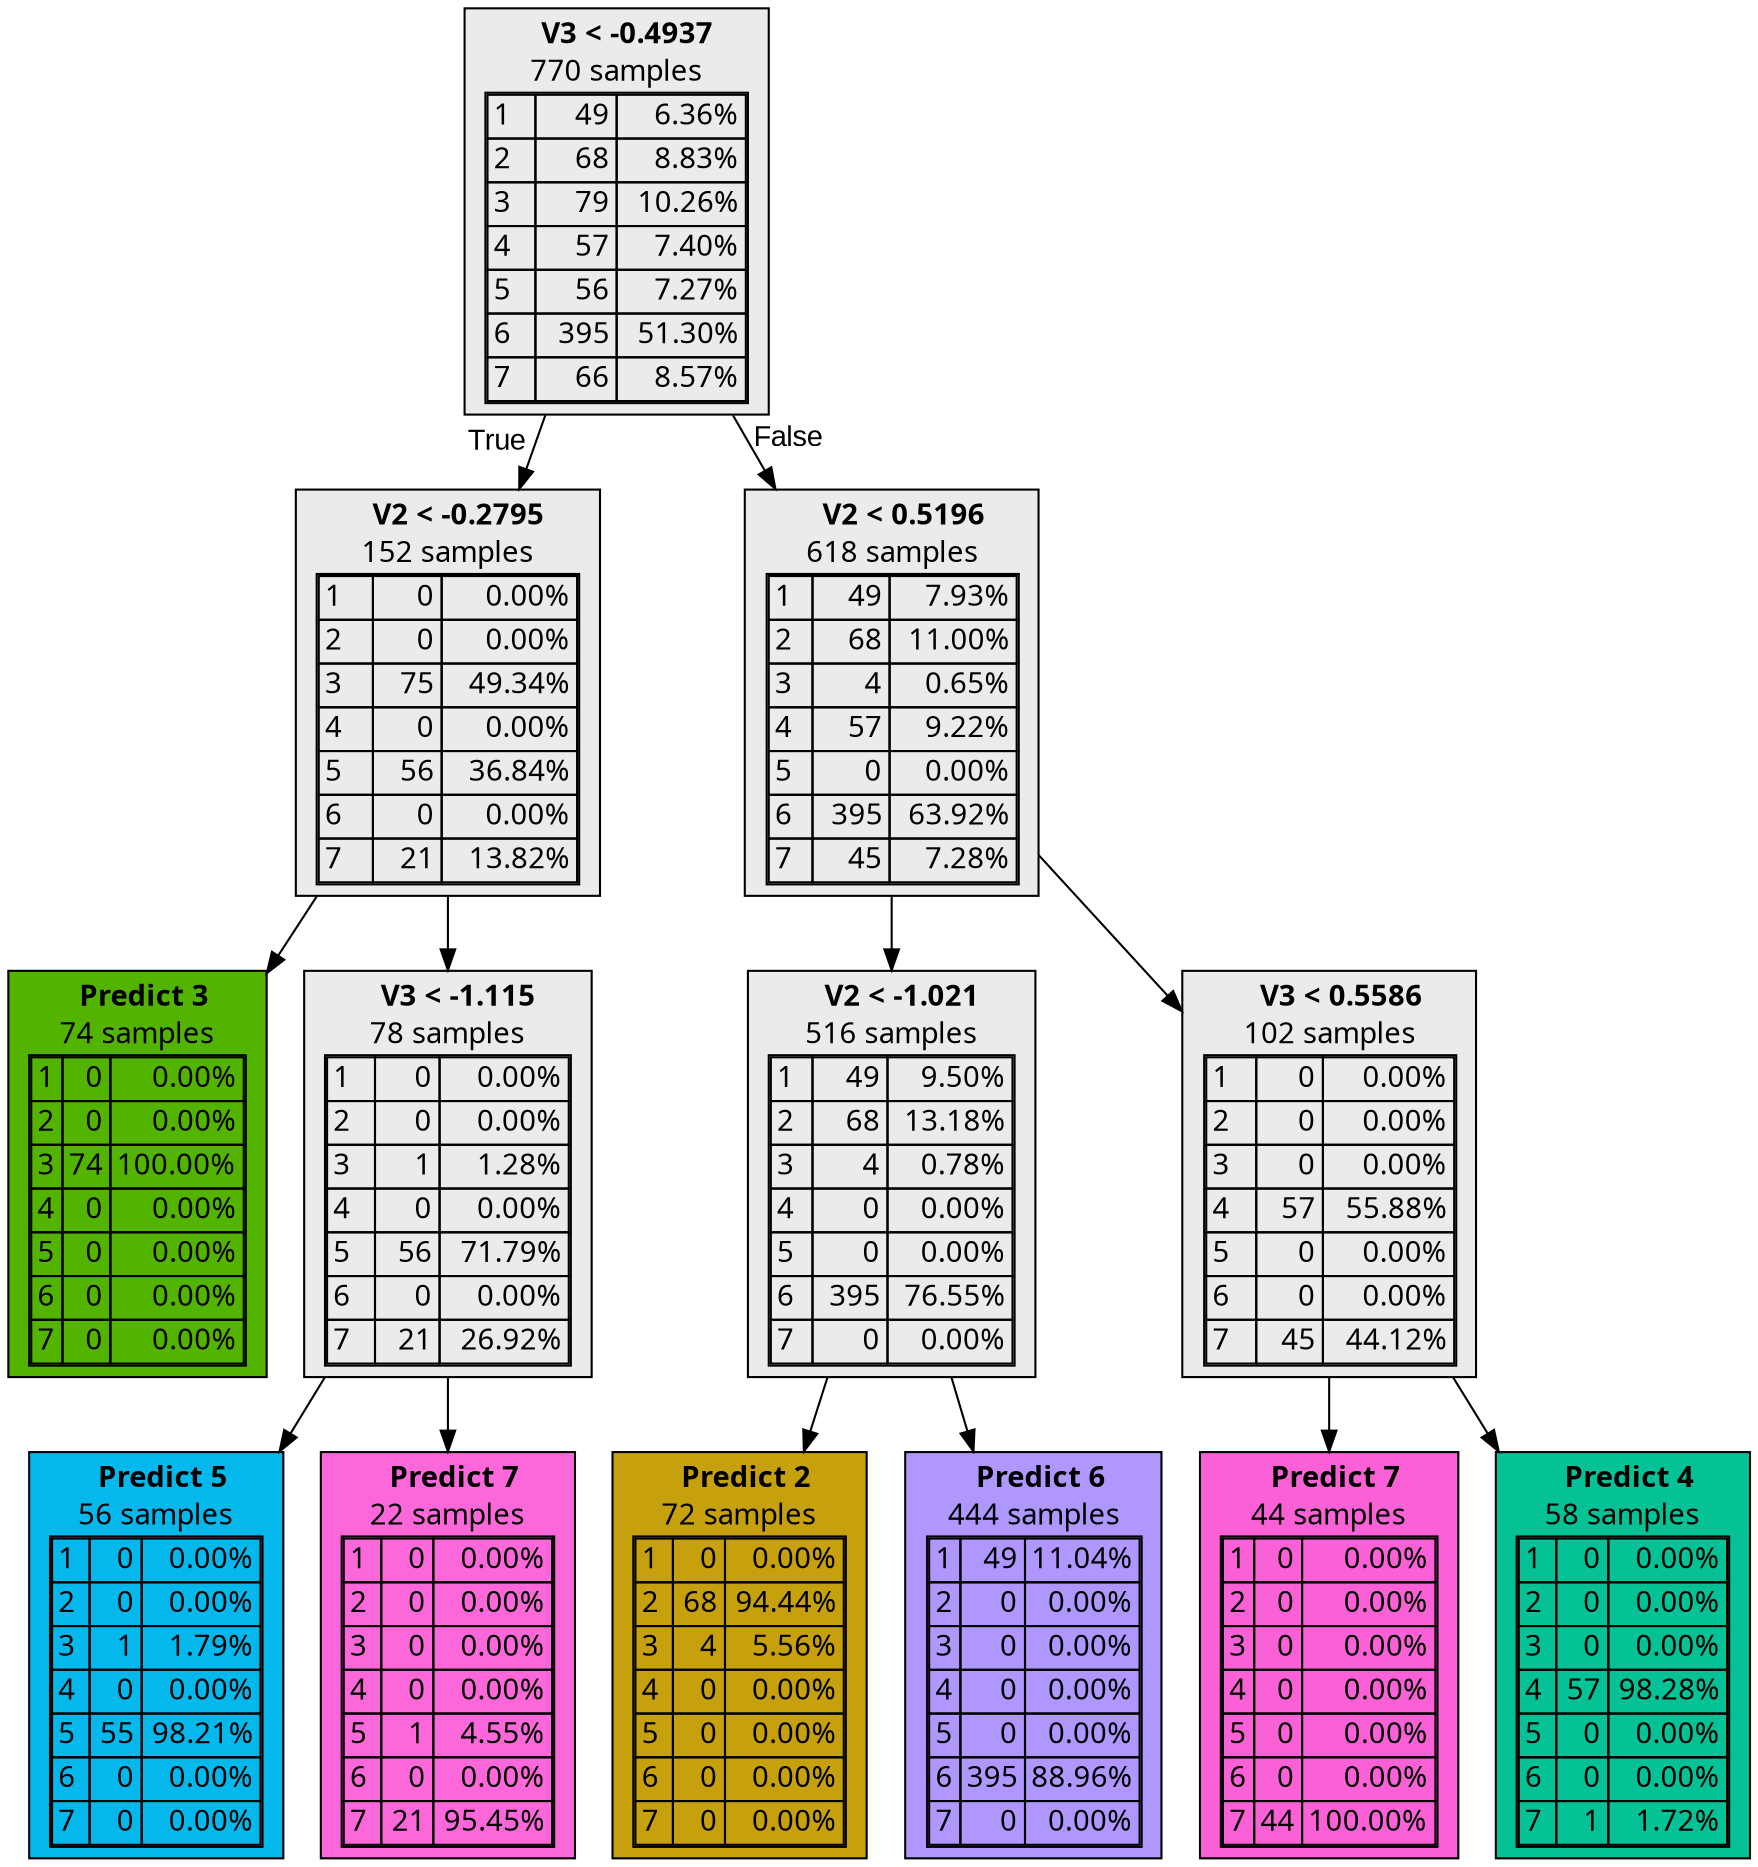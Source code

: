 digraph {
    1 [label=<  <TABLE BORDER="0" CELLPADDING="0">
      <TR>
    <TD>
      <B> V3 &lt; -0.4937</B>
    </TD>
  </TR>

    <TR>
      <TD>770 samples</TD>
    </TR>
    <TR>
  <TD>
    <TABLE CELLSPACING="0">
        <TR >
    <TD ALIGN="LEFT">1</TD>
    <TD ALIGN="RIGHT">49</TD>
    <TD ALIGN="RIGHT">6.36%</TD>
  </TR>
  <TR >
    <TD ALIGN="LEFT">2</TD>
    <TD ALIGN="RIGHT">68</TD>
    <TD ALIGN="RIGHT">8.83%</TD>
  </TR>
  <TR >
    <TD ALIGN="LEFT">3</TD>
    <TD ALIGN="RIGHT">79</TD>
    <TD ALIGN="RIGHT">10.26%</TD>
  </TR>
  <TR >
    <TD ALIGN="LEFT">4</TD>
    <TD ALIGN="RIGHT">57</TD>
    <TD ALIGN="RIGHT">7.40%</TD>
  </TR>
  <TR >
    <TD ALIGN="LEFT">5</TD>
    <TD ALIGN="RIGHT">56</TD>
    <TD ALIGN="RIGHT">7.27%</TD>
  </TR>
  <TR class="highlighted">
    <TD ALIGN="LEFT">6</TD>
    <TD ALIGN="RIGHT">395</TD>
    <TD ALIGN="RIGHT">51.30%</TD>
  </TR>
  <TR >
    <TD ALIGN="LEFT">7</TD>
    <TD ALIGN="RIGHT">66</TD>
    <TD ALIGN="RIGHT">8.57%</TD>
  </TR>

    </TABLE>
  </TD>
</TR>

  </TABLE>
>,fillcolor="#EBEBEB",shape=box,fontname="bold arial",style="filled"];
    1 -> 2 [labeldistance=2.5, labelangle=45, headlabel="True",fontname="arial"];
    1 -> 7 [labeldistance=2.5, labelangle=-45, headlabel="False",fontname="arial"];
    2 [label=<  <TABLE BORDER="0" CELLPADDING="0">
      <TR>
    <TD>
      <B> V2 &lt; -0.2795</B>
    </TD>
  </TR>

    <TR>
      <TD>152 samples</TD>
    </TR>
    <TR>
  <TD>
    <TABLE CELLSPACING="0">
        <TR >
    <TD ALIGN="LEFT">1</TD>
    <TD ALIGN="RIGHT">0</TD>
    <TD ALIGN="RIGHT">0.00%</TD>
  </TR>
  <TR >
    <TD ALIGN="LEFT">2</TD>
    <TD ALIGN="RIGHT">0</TD>
    <TD ALIGN="RIGHT">0.00%</TD>
  </TR>
  <TR class="highlighted">
    <TD ALIGN="LEFT">3</TD>
    <TD ALIGN="RIGHT">75</TD>
    <TD ALIGN="RIGHT">49.34%</TD>
  </TR>
  <TR >
    <TD ALIGN="LEFT">4</TD>
    <TD ALIGN="RIGHT">0</TD>
    <TD ALIGN="RIGHT">0.00%</TD>
  </TR>
  <TR >
    <TD ALIGN="LEFT">5</TD>
    <TD ALIGN="RIGHT">56</TD>
    <TD ALIGN="RIGHT">36.84%</TD>
  </TR>
  <TR >
    <TD ALIGN="LEFT">6</TD>
    <TD ALIGN="RIGHT">0</TD>
    <TD ALIGN="RIGHT">0.00%</TD>
  </TR>
  <TR >
    <TD ALIGN="LEFT">7</TD>
    <TD ALIGN="RIGHT">21</TD>
    <TD ALIGN="RIGHT">13.82%</TD>
  </TR>

    </TABLE>
  </TD>
</TR>

  </TABLE>
>,fillcolor="#EBEBEB",shape=box,fontname="bold arial",style="filled"];
    2 -> 3;
    2 -> 4;
    3 [label=<  <TABLE BORDER="0" CELLPADDING="0">
      <TR>
    <TD>
      <B>Predict 3</B>
    </TD>
  </TR>

    <TR>
      <TD>74 samples</TD>
    </TR>
    <TR>
  <TD>
    <TABLE CELLSPACING="0">
        <TR >
    <TD ALIGN="LEFT">1</TD>
    <TD ALIGN="RIGHT">0</TD>
    <TD ALIGN="RIGHT">0.00%</TD>
  </TR>
  <TR >
    <TD ALIGN="LEFT">2</TD>
    <TD ALIGN="RIGHT">0</TD>
    <TD ALIGN="RIGHT">0.00%</TD>
  </TR>
  <TR class="highlighted">
    <TD ALIGN="LEFT">3</TD>
    <TD ALIGN="RIGHT">74</TD>
    <TD ALIGN="RIGHT">100.00%</TD>
  </TR>
  <TR >
    <TD ALIGN="LEFT">4</TD>
    <TD ALIGN="RIGHT">0</TD>
    <TD ALIGN="RIGHT">0.00%</TD>
  </TR>
  <TR >
    <TD ALIGN="LEFT">5</TD>
    <TD ALIGN="RIGHT">0</TD>
    <TD ALIGN="RIGHT">0.00%</TD>
  </TR>
  <TR >
    <TD ALIGN="LEFT">6</TD>
    <TD ALIGN="RIGHT">0</TD>
    <TD ALIGN="RIGHT">0.00%</TD>
  </TR>
  <TR >
    <TD ALIGN="LEFT">7</TD>
    <TD ALIGN="RIGHT">0</TD>
    <TD ALIGN="RIGHT">0.00%</TD>
  </TR>

    </TABLE>
  </TD>
</TR>

  </TABLE>
>,fillcolor="#53B400ff",shape=box,fontname="bold arial",style="filled",color=black];
    4 [label=<  <TABLE BORDER="0" CELLPADDING="0">
      <TR>
    <TD>
      <B> V3 &lt; -1.115</B>
    </TD>
  </TR>

    <TR>
      <TD>78 samples</TD>
    </TR>
    <TR>
  <TD>
    <TABLE CELLSPACING="0">
        <TR >
    <TD ALIGN="LEFT">1</TD>
    <TD ALIGN="RIGHT">0</TD>
    <TD ALIGN="RIGHT">0.00%</TD>
  </TR>
  <TR >
    <TD ALIGN="LEFT">2</TD>
    <TD ALIGN="RIGHT">0</TD>
    <TD ALIGN="RIGHT">0.00%</TD>
  </TR>
  <TR >
    <TD ALIGN="LEFT">3</TD>
    <TD ALIGN="RIGHT">1</TD>
    <TD ALIGN="RIGHT">1.28%</TD>
  </TR>
  <TR >
    <TD ALIGN="LEFT">4</TD>
    <TD ALIGN="RIGHT">0</TD>
    <TD ALIGN="RIGHT">0.00%</TD>
  </TR>
  <TR class="highlighted">
    <TD ALIGN="LEFT">5</TD>
    <TD ALIGN="RIGHT">56</TD>
    <TD ALIGN="RIGHT">71.79%</TD>
  </TR>
  <TR >
    <TD ALIGN="LEFT">6</TD>
    <TD ALIGN="RIGHT">0</TD>
    <TD ALIGN="RIGHT">0.00%</TD>
  </TR>
  <TR >
    <TD ALIGN="LEFT">7</TD>
    <TD ALIGN="RIGHT">21</TD>
    <TD ALIGN="RIGHT">26.92%</TD>
  </TR>

    </TABLE>
  </TD>
</TR>

  </TABLE>
>,fillcolor="#EBEBEB",shape=box,fontname="bold arial",style="filled"];
    4 -> 5;
    4 -> 6;
    5 [label=<  <TABLE BORDER="0" CELLPADDING="0">
      <TR>
    <TD>
      <B>Predict 5</B>
    </TD>
  </TR>

    <TR>
      <TD>56 samples</TD>
    </TR>
    <TR>
  <TD>
    <TABLE CELLSPACING="0">
        <TR >
    <TD ALIGN="LEFT">1</TD>
    <TD ALIGN="RIGHT">0</TD>
    <TD ALIGN="RIGHT">0.00%</TD>
  </TR>
  <TR >
    <TD ALIGN="LEFT">2</TD>
    <TD ALIGN="RIGHT">0</TD>
    <TD ALIGN="RIGHT">0.00%</TD>
  </TR>
  <TR >
    <TD ALIGN="LEFT">3</TD>
    <TD ALIGN="RIGHT">1</TD>
    <TD ALIGN="RIGHT">1.79%</TD>
  </TR>
  <TR >
    <TD ALIGN="LEFT">4</TD>
    <TD ALIGN="RIGHT">0</TD>
    <TD ALIGN="RIGHT">0.00%</TD>
  </TR>
  <TR class="highlighted">
    <TD ALIGN="LEFT">5</TD>
    <TD ALIGN="RIGHT">55</TD>
    <TD ALIGN="RIGHT">98.21%</TD>
  </TR>
  <TR >
    <TD ALIGN="LEFT">6</TD>
    <TD ALIGN="RIGHT">0</TD>
    <TD ALIGN="RIGHT">0.00%</TD>
  </TR>
  <TR >
    <TD ALIGN="LEFT">7</TD>
    <TD ALIGN="RIGHT">0</TD>
    <TD ALIGN="RIGHT">0.00%</TD>
  </TR>

    </TABLE>
  </TD>
</TR>

  </TABLE>
>,fillcolor="#00B6EBfa",shape=box,fontname="bold arial",style="filled",color=black];
    6 [label=<  <TABLE BORDER="0" CELLPADDING="0">
      <TR>
    <TD>
      <B>Predict 7</B>
    </TD>
  </TR>

    <TR>
      <TD>22 samples</TD>
    </TR>
    <TR>
  <TD>
    <TABLE CELLSPACING="0">
        <TR >
    <TD ALIGN="LEFT">1</TD>
    <TD ALIGN="RIGHT">0</TD>
    <TD ALIGN="RIGHT">0.00%</TD>
  </TR>
  <TR >
    <TD ALIGN="LEFT">2</TD>
    <TD ALIGN="RIGHT">0</TD>
    <TD ALIGN="RIGHT">0.00%</TD>
  </TR>
  <TR >
    <TD ALIGN="LEFT">3</TD>
    <TD ALIGN="RIGHT">0</TD>
    <TD ALIGN="RIGHT">0.00%</TD>
  </TR>
  <TR >
    <TD ALIGN="LEFT">4</TD>
    <TD ALIGN="RIGHT">0</TD>
    <TD ALIGN="RIGHT">0.00%</TD>
  </TR>
  <TR >
    <TD ALIGN="LEFT">5</TD>
    <TD ALIGN="RIGHT">1</TD>
    <TD ALIGN="RIGHT">4.55%</TD>
  </TR>
  <TR >
    <TD ALIGN="LEFT">6</TD>
    <TD ALIGN="RIGHT">0</TD>
    <TD ALIGN="RIGHT">0.00%</TD>
  </TR>
  <TR class="highlighted">
    <TD ALIGN="LEFT">7</TD>
    <TD ALIGN="RIGHT">21</TD>
    <TD ALIGN="RIGHT">95.45%</TD>
  </TR>

    </TABLE>
  </TD>
</TR>

  </TABLE>
>,fillcolor="#FB61D7f3",shape=box,fontname="bold arial",style="filled",color=black];
    7 [label=<  <TABLE BORDER="0" CELLPADDING="0">
      <TR>
    <TD>
      <B> V2 &lt; 0.5196</B>
    </TD>
  </TR>

    <TR>
      <TD>618 samples</TD>
    </TR>
    <TR>
  <TD>
    <TABLE CELLSPACING="0">
        <TR >
    <TD ALIGN="LEFT">1</TD>
    <TD ALIGN="RIGHT">49</TD>
    <TD ALIGN="RIGHT">7.93%</TD>
  </TR>
  <TR >
    <TD ALIGN="LEFT">2</TD>
    <TD ALIGN="RIGHT">68</TD>
    <TD ALIGN="RIGHT">11.00%</TD>
  </TR>
  <TR >
    <TD ALIGN="LEFT">3</TD>
    <TD ALIGN="RIGHT">4</TD>
    <TD ALIGN="RIGHT">0.65%</TD>
  </TR>
  <TR >
    <TD ALIGN="LEFT">4</TD>
    <TD ALIGN="RIGHT">57</TD>
    <TD ALIGN="RIGHT">9.22%</TD>
  </TR>
  <TR >
    <TD ALIGN="LEFT">5</TD>
    <TD ALIGN="RIGHT">0</TD>
    <TD ALIGN="RIGHT">0.00%</TD>
  </TR>
  <TR class="highlighted">
    <TD ALIGN="LEFT">6</TD>
    <TD ALIGN="RIGHT">395</TD>
    <TD ALIGN="RIGHT">63.92%</TD>
  </TR>
  <TR >
    <TD ALIGN="LEFT">7</TD>
    <TD ALIGN="RIGHT">45</TD>
    <TD ALIGN="RIGHT">7.28%</TD>
  </TR>

    </TABLE>
  </TD>
</TR>

  </TABLE>
>,fillcolor="#EBEBEB",shape=box,fontname="bold arial",style="filled"];
    7 -> 8;
    7 -> 11;
    8 [label=<  <TABLE BORDER="0" CELLPADDING="0">
      <TR>
    <TD>
      <B> V2 &lt; -1.021</B>
    </TD>
  </TR>

    <TR>
      <TD>516 samples</TD>
    </TR>
    <TR>
  <TD>
    <TABLE CELLSPACING="0">
        <TR >
    <TD ALIGN="LEFT">1</TD>
    <TD ALIGN="RIGHT">49</TD>
    <TD ALIGN="RIGHT">9.50%</TD>
  </TR>
  <TR >
    <TD ALIGN="LEFT">2</TD>
    <TD ALIGN="RIGHT">68</TD>
    <TD ALIGN="RIGHT">13.18%</TD>
  </TR>
  <TR >
    <TD ALIGN="LEFT">3</TD>
    <TD ALIGN="RIGHT">4</TD>
    <TD ALIGN="RIGHT">0.78%</TD>
  </TR>
  <TR >
    <TD ALIGN="LEFT">4</TD>
    <TD ALIGN="RIGHT">0</TD>
    <TD ALIGN="RIGHT">0.00%</TD>
  </TR>
  <TR >
    <TD ALIGN="LEFT">5</TD>
    <TD ALIGN="RIGHT">0</TD>
    <TD ALIGN="RIGHT">0.00%</TD>
  </TR>
  <TR class="highlighted">
    <TD ALIGN="LEFT">6</TD>
    <TD ALIGN="RIGHT">395</TD>
    <TD ALIGN="RIGHT">76.55%</TD>
  </TR>
  <TR >
    <TD ALIGN="LEFT">7</TD>
    <TD ALIGN="RIGHT">0</TD>
    <TD ALIGN="RIGHT">0.00%</TD>
  </TR>

    </TABLE>
  </TD>
</TR>

  </TABLE>
>,fillcolor="#EBEBEB",shape=box,fontname="bold arial",style="filled"];
    8 -> 9;
    8 -> 10;
    9 [label=<  <TABLE BORDER="0" CELLPADDING="0">
      <TR>
    <TD>
      <B>Predict 2</B>
    </TD>
  </TR>

    <TR>
      <TD>72 samples</TD>
    </TR>
    <TR>
  <TD>
    <TABLE CELLSPACING="0">
        <TR >
    <TD ALIGN="LEFT">1</TD>
    <TD ALIGN="RIGHT">0</TD>
    <TD ALIGN="RIGHT">0.00%</TD>
  </TR>
  <TR class="highlighted">
    <TD ALIGN="LEFT">2</TD>
    <TD ALIGN="RIGHT">68</TD>
    <TD ALIGN="RIGHT">94.44%</TD>
  </TR>
  <TR >
    <TD ALIGN="LEFT">3</TD>
    <TD ALIGN="RIGHT">4</TD>
    <TD ALIGN="RIGHT">5.56%</TD>
  </TR>
  <TR >
    <TD ALIGN="LEFT">4</TD>
    <TD ALIGN="RIGHT">0</TD>
    <TD ALIGN="RIGHT">0.00%</TD>
  </TR>
  <TR >
    <TD ALIGN="LEFT">5</TD>
    <TD ALIGN="RIGHT">0</TD>
    <TD ALIGN="RIGHT">0.00%</TD>
  </TR>
  <TR >
    <TD ALIGN="LEFT">6</TD>
    <TD ALIGN="RIGHT">0</TD>
    <TD ALIGN="RIGHT">0.00%</TD>
  </TR>
  <TR >
    <TD ALIGN="LEFT">7</TD>
    <TD ALIGN="RIGHT">0</TD>
    <TD ALIGN="RIGHT">0.00%</TD>
  </TR>

    </TABLE>
  </TD>
</TR>

  </TABLE>
>,fillcolor="#C49A00f1",shape=box,fontname="bold arial",style="filled",color=black];
    10 [label=<  <TABLE BORDER="0" CELLPADDING="0">
      <TR>
    <TD>
      <B>Predict 6</B>
    </TD>
  </TR>

    <TR>
      <TD>444 samples</TD>
    </TR>
    <TR>
  <TD>
    <TABLE CELLSPACING="0">
        <TR >
    <TD ALIGN="LEFT">1</TD>
    <TD ALIGN="RIGHT">49</TD>
    <TD ALIGN="RIGHT">11.04%</TD>
  </TR>
  <TR >
    <TD ALIGN="LEFT">2</TD>
    <TD ALIGN="RIGHT">0</TD>
    <TD ALIGN="RIGHT">0.00%</TD>
  </TR>
  <TR >
    <TD ALIGN="LEFT">3</TD>
    <TD ALIGN="RIGHT">0</TD>
    <TD ALIGN="RIGHT">0.00%</TD>
  </TR>
  <TR >
    <TD ALIGN="LEFT">4</TD>
    <TD ALIGN="RIGHT">0</TD>
    <TD ALIGN="RIGHT">0.00%</TD>
  </TR>
  <TR >
    <TD ALIGN="LEFT">5</TD>
    <TD ALIGN="RIGHT">0</TD>
    <TD ALIGN="RIGHT">0.00%</TD>
  </TR>
  <TR class="highlighted">
    <TD ALIGN="LEFT">6</TD>
    <TD ALIGN="RIGHT">395</TD>
    <TD ALIGN="RIGHT">88.96%</TD>
  </TR>
  <TR >
    <TD ALIGN="LEFT">7</TD>
    <TD ALIGN="RIGHT">0</TD>
    <TD ALIGN="RIGHT">0.00%</TD>
  </TR>

    </TABLE>
  </TD>
</TR>

  </TABLE>
>,fillcolor="#A58AFFe3",shape=box,fontname="bold arial",style="filled",color=black];
    11 [label=<  <TABLE BORDER="0" CELLPADDING="0">
      <TR>
    <TD>
      <B> V3 &lt; 0.5586</B>
    </TD>
  </TR>

    <TR>
      <TD>102 samples</TD>
    </TR>
    <TR>
  <TD>
    <TABLE CELLSPACING="0">
        <TR >
    <TD ALIGN="LEFT">1</TD>
    <TD ALIGN="RIGHT">0</TD>
    <TD ALIGN="RIGHT">0.00%</TD>
  </TR>
  <TR >
    <TD ALIGN="LEFT">2</TD>
    <TD ALIGN="RIGHT">0</TD>
    <TD ALIGN="RIGHT">0.00%</TD>
  </TR>
  <TR >
    <TD ALIGN="LEFT">3</TD>
    <TD ALIGN="RIGHT">0</TD>
    <TD ALIGN="RIGHT">0.00%</TD>
  </TR>
  <TR class="highlighted">
    <TD ALIGN="LEFT">4</TD>
    <TD ALIGN="RIGHT">57</TD>
    <TD ALIGN="RIGHT">55.88%</TD>
  </TR>
  <TR >
    <TD ALIGN="LEFT">5</TD>
    <TD ALIGN="RIGHT">0</TD>
    <TD ALIGN="RIGHT">0.00%</TD>
  </TR>
  <TR >
    <TD ALIGN="LEFT">6</TD>
    <TD ALIGN="RIGHT">0</TD>
    <TD ALIGN="RIGHT">0.00%</TD>
  </TR>
  <TR >
    <TD ALIGN="LEFT">7</TD>
    <TD ALIGN="RIGHT">45</TD>
    <TD ALIGN="RIGHT">44.12%</TD>
  </TR>

    </TABLE>
  </TD>
</TR>

  </TABLE>
>,fillcolor="#EBEBEB",shape=box,fontname="bold arial",style="filled"];
    11 -> 12;
    11 -> 13;
    12 [label=<  <TABLE BORDER="0" CELLPADDING="0">
      <TR>
    <TD>
      <B>Predict 7</B>
    </TD>
  </TR>

    <TR>
      <TD>44 samples</TD>
    </TR>
    <TR>
  <TD>
    <TABLE CELLSPACING="0">
        <TR >
    <TD ALIGN="LEFT">1</TD>
    <TD ALIGN="RIGHT">0</TD>
    <TD ALIGN="RIGHT">0.00%</TD>
  </TR>
  <TR >
    <TD ALIGN="LEFT">2</TD>
    <TD ALIGN="RIGHT">0</TD>
    <TD ALIGN="RIGHT">0.00%</TD>
  </TR>
  <TR >
    <TD ALIGN="LEFT">3</TD>
    <TD ALIGN="RIGHT">0</TD>
    <TD ALIGN="RIGHT">0.00%</TD>
  </TR>
  <TR >
    <TD ALIGN="LEFT">4</TD>
    <TD ALIGN="RIGHT">0</TD>
    <TD ALIGN="RIGHT">0.00%</TD>
  </TR>
  <TR >
    <TD ALIGN="LEFT">5</TD>
    <TD ALIGN="RIGHT">0</TD>
    <TD ALIGN="RIGHT">0.00%</TD>
  </TR>
  <TR >
    <TD ALIGN="LEFT">6</TD>
    <TD ALIGN="RIGHT">0</TD>
    <TD ALIGN="RIGHT">0.00%</TD>
  </TR>
  <TR class="highlighted">
    <TD ALIGN="LEFT">7</TD>
    <TD ALIGN="RIGHT">44</TD>
    <TD ALIGN="RIGHT">100.00%</TD>
  </TR>

    </TABLE>
  </TD>
</TR>

  </TABLE>
>,fillcolor="#FB61D7ff",shape=box,fontname="bold arial",style="filled",color=black];
    13 [label=<  <TABLE BORDER="0" CELLPADDING="0">
      <TR>
    <TD>
      <B>Predict 4</B>
    </TD>
  </TR>

    <TR>
      <TD>58 samples</TD>
    </TR>
    <TR>
  <TD>
    <TABLE CELLSPACING="0">
        <TR >
    <TD ALIGN="LEFT">1</TD>
    <TD ALIGN="RIGHT">0</TD>
    <TD ALIGN="RIGHT">0.00%</TD>
  </TR>
  <TR >
    <TD ALIGN="LEFT">2</TD>
    <TD ALIGN="RIGHT">0</TD>
    <TD ALIGN="RIGHT">0.00%</TD>
  </TR>
  <TR >
    <TD ALIGN="LEFT">3</TD>
    <TD ALIGN="RIGHT">0</TD>
    <TD ALIGN="RIGHT">0.00%</TD>
  </TR>
  <TR class="highlighted">
    <TD ALIGN="LEFT">4</TD>
    <TD ALIGN="RIGHT">57</TD>
    <TD ALIGN="RIGHT">98.28%</TD>
  </TR>
  <TR >
    <TD ALIGN="LEFT">5</TD>
    <TD ALIGN="RIGHT">0</TD>
    <TD ALIGN="RIGHT">0.00%</TD>
  </TR>
  <TR >
    <TD ALIGN="LEFT">6</TD>
    <TD ALIGN="RIGHT">0</TD>
    <TD ALIGN="RIGHT">0.00%</TD>
  </TR>
  <TR >
    <TD ALIGN="LEFT">7</TD>
    <TD ALIGN="RIGHT">1</TD>
    <TD ALIGN="RIGHT">1.72%</TD>
  </TR>

    </TABLE>
  </TD>
</TR>

  </TABLE>
>,fillcolor="#00C094fb",shape=box,fontname="bold arial",style="filled",color=black];
}
